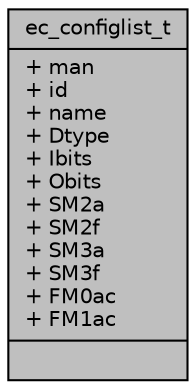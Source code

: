digraph "ec_configlist_t"
{
 // INTERACTIVE_SVG=YES
  edge [fontname="Helvetica",fontsize="10",labelfontname="Helvetica",labelfontsize="10"];
  node [fontname="Helvetica",fontsize="10",shape=record];
  Node1 [label="{ec_configlist_t\n|+ man\l+ id\l+ name\l+ Dtype\l+ Ibits\l+ Obits\l+ SM2a\l+ SM2f\l+ SM3a\l+ SM3f\l+ FM0ac\l+ FM1ac\l|}",height=0.2,width=0.4,color="black", fillcolor="grey75", style="filled" fontcolor="black"];
}
